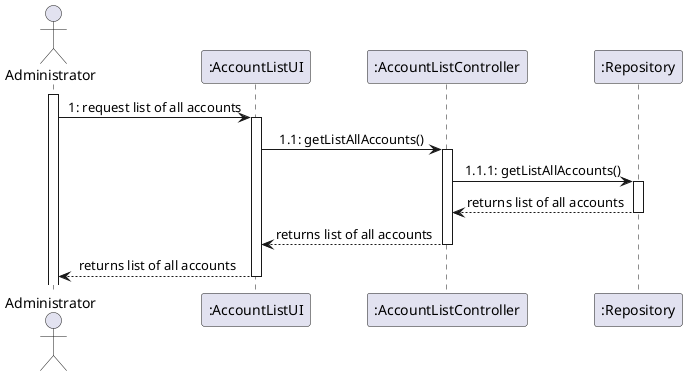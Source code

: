 @startuml

skinparam sequenceMessageAlign center
actor "Administrator"
participant ":AccountListUI" as ui
participant ":AccountListController" as cal
participant ":Repository" as rp


activate "Administrator"
"Administrator" -> ui: 1: request list of all accounts
activate ui
ui -> cal: 1.1: getListAllAccounts()
activate cal
cal -> rp: 1.1.1: getListAllAccounts()
activate rp
rp --> cal :returns list of all accounts
deactivate rp
cal --> ui :returns list of all accounts
deactivate cal
ui --> "Administrator": returns list of all accounts
deactivate ui
@enduml